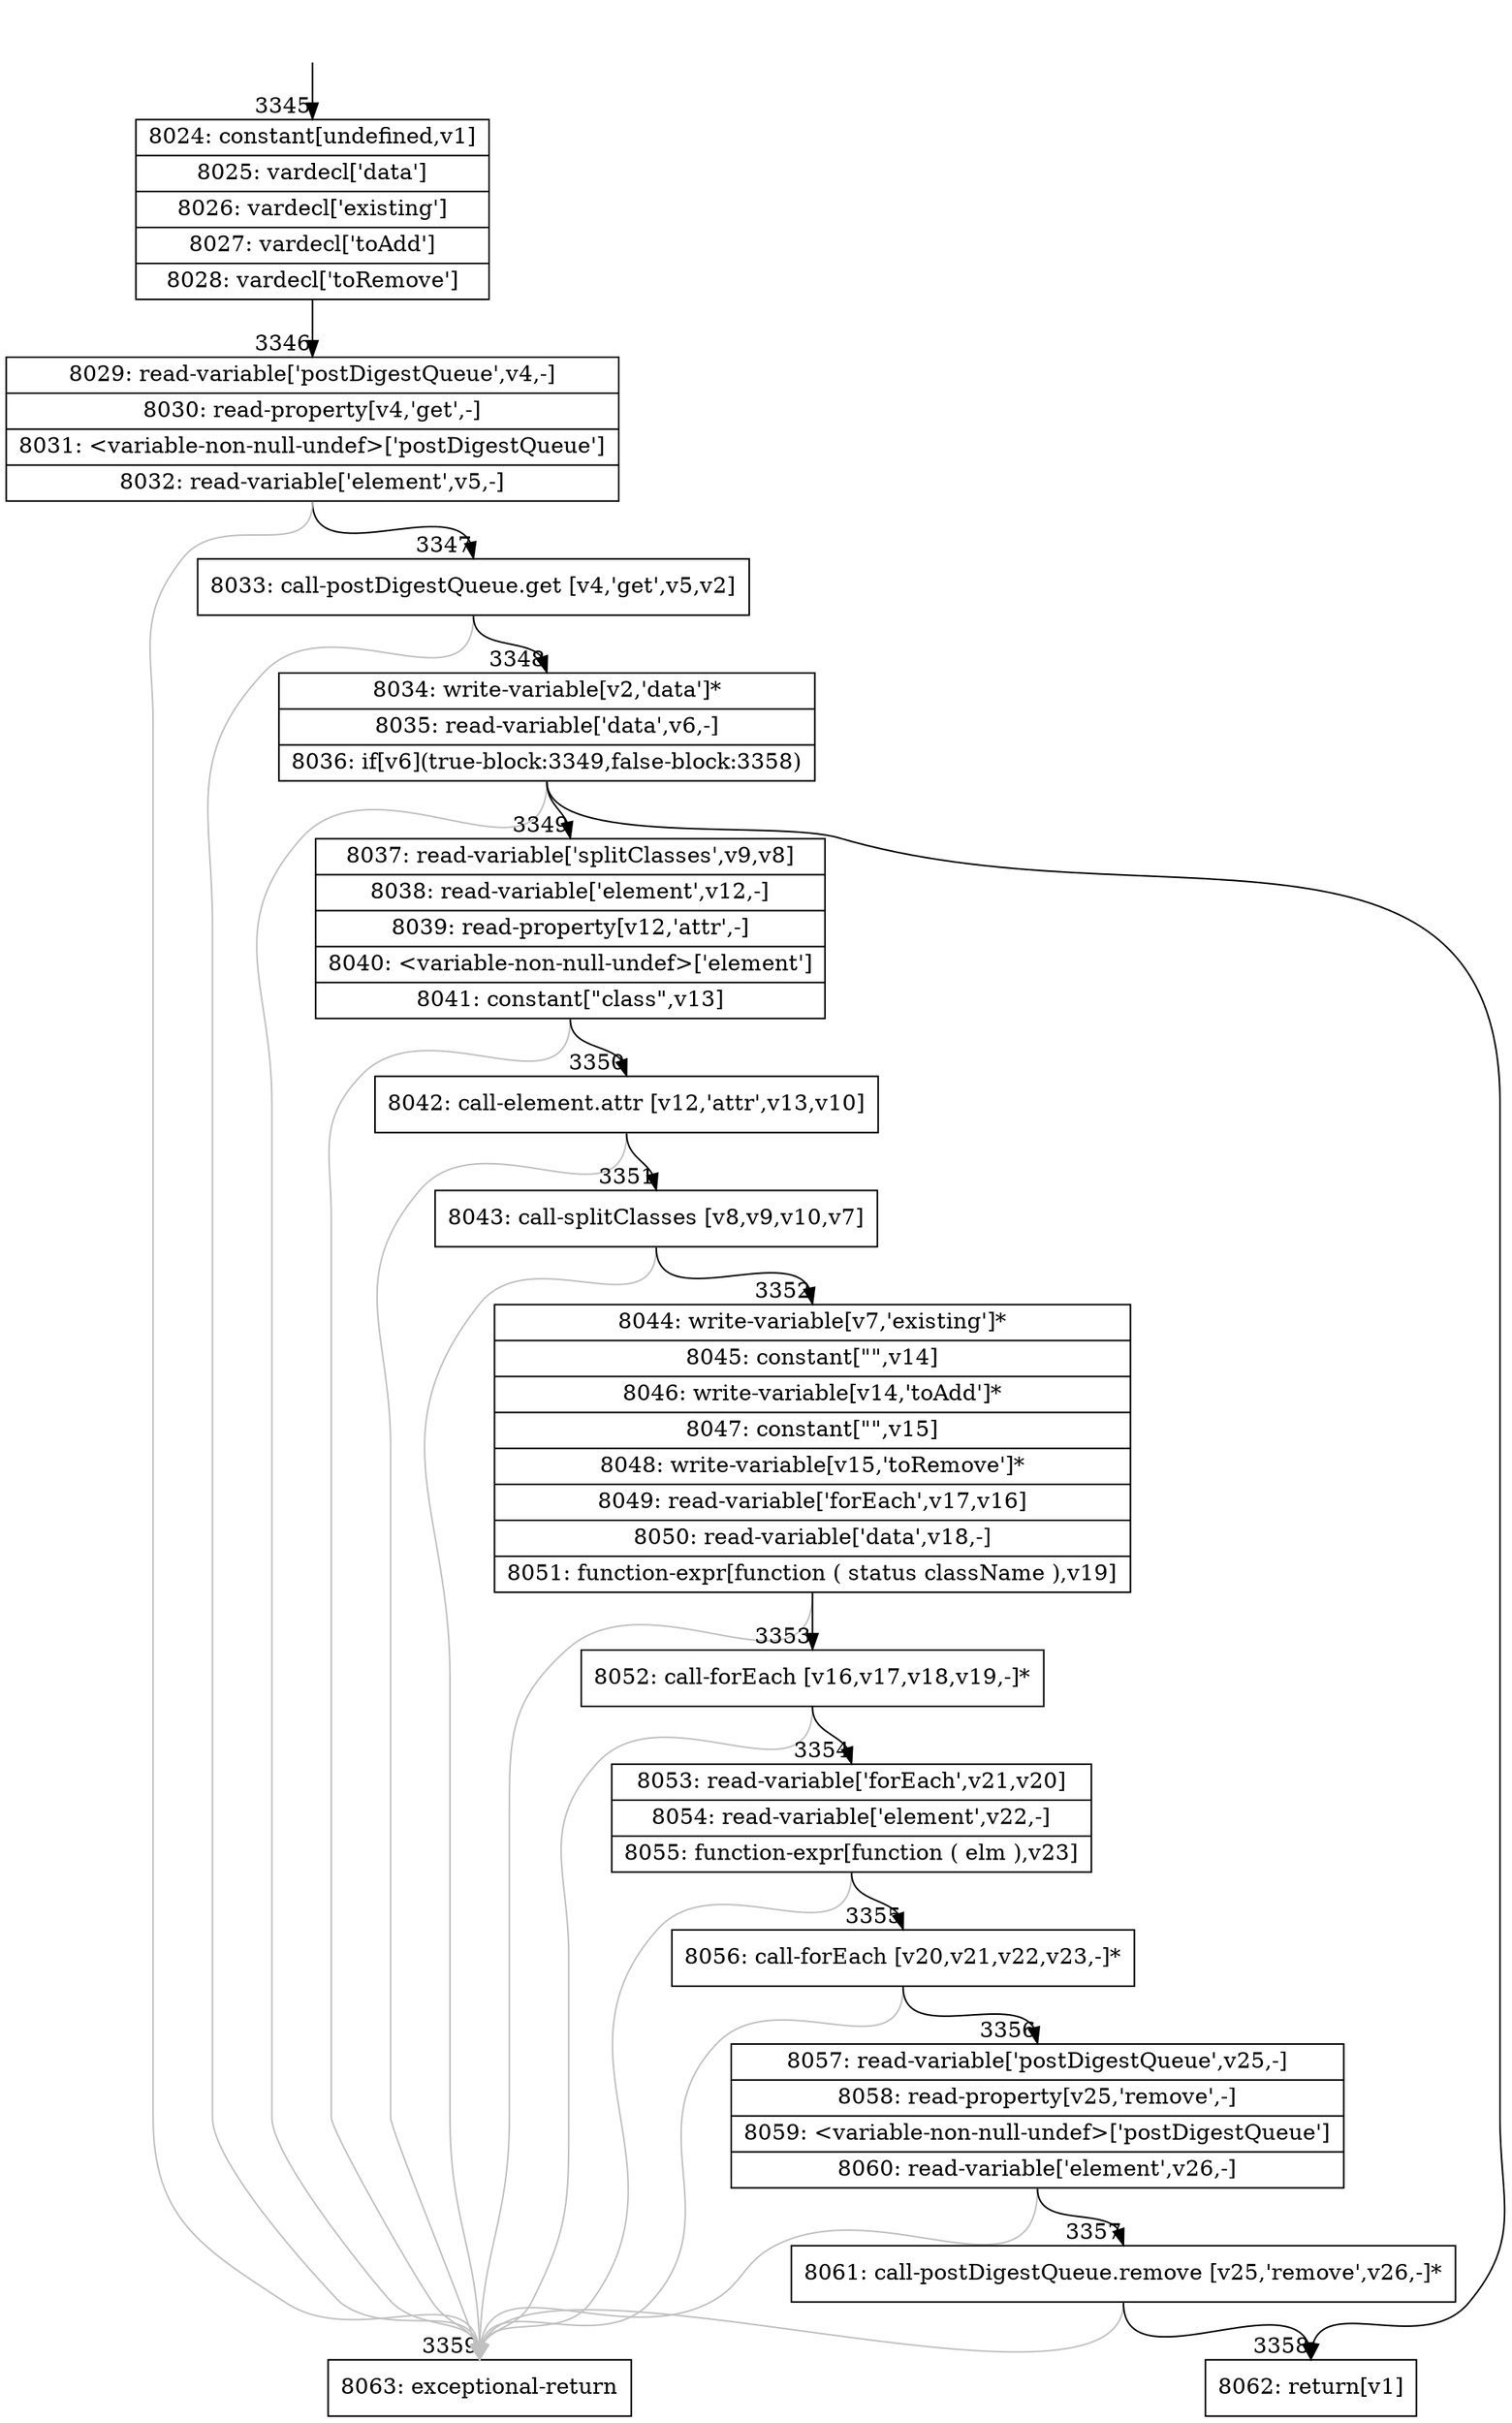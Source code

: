 digraph {
rankdir="TD"
BB_entry277[shape=none,label=""];
BB_entry277 -> BB3345 [tailport=s, headport=n, headlabel="    3345"]
BB3345 [shape=record label="{8024: constant[undefined,v1]|8025: vardecl['data']|8026: vardecl['existing']|8027: vardecl['toAdd']|8028: vardecl['toRemove']}" ] 
BB3345 -> BB3346 [tailport=s, headport=n, headlabel="      3346"]
BB3346 [shape=record label="{8029: read-variable['postDigestQueue',v4,-]|8030: read-property[v4,'get',-]|8031: \<variable-non-null-undef\>['postDigestQueue']|8032: read-variable['element',v5,-]}" ] 
BB3346 -> BB3347 [tailport=s, headport=n, headlabel="      3347"]
BB3346 -> BB3359 [tailport=s, headport=n, color=gray, headlabel="      3359"]
BB3347 [shape=record label="{8033: call-postDigestQueue.get [v4,'get',v5,v2]}" ] 
BB3347 -> BB3348 [tailport=s, headport=n, headlabel="      3348"]
BB3347 -> BB3359 [tailport=s, headport=n, color=gray]
BB3348 [shape=record label="{8034: write-variable[v2,'data']*|8035: read-variable['data',v6,-]|8036: if[v6](true-block:3349,false-block:3358)}" ] 
BB3348 -> BB3349 [tailport=s, headport=n, headlabel="      3349"]
BB3348 -> BB3358 [tailport=s, headport=n, headlabel="      3358"]
BB3348 -> BB3359 [tailport=s, headport=n, color=gray]
BB3349 [shape=record label="{8037: read-variable['splitClasses',v9,v8]|8038: read-variable['element',v12,-]|8039: read-property[v12,'attr',-]|8040: \<variable-non-null-undef\>['element']|8041: constant[\"class\",v13]}" ] 
BB3349 -> BB3350 [tailport=s, headport=n, headlabel="      3350"]
BB3349 -> BB3359 [tailport=s, headport=n, color=gray]
BB3350 [shape=record label="{8042: call-element.attr [v12,'attr',v13,v10]}" ] 
BB3350 -> BB3351 [tailport=s, headport=n, headlabel="      3351"]
BB3350 -> BB3359 [tailport=s, headport=n, color=gray]
BB3351 [shape=record label="{8043: call-splitClasses [v8,v9,v10,v7]}" ] 
BB3351 -> BB3352 [tailport=s, headport=n, headlabel="      3352"]
BB3351 -> BB3359 [tailport=s, headport=n, color=gray]
BB3352 [shape=record label="{8044: write-variable[v7,'existing']*|8045: constant[\"\",v14]|8046: write-variable[v14,'toAdd']*|8047: constant[\"\",v15]|8048: write-variable[v15,'toRemove']*|8049: read-variable['forEach',v17,v16]|8050: read-variable['data',v18,-]|8051: function-expr[function ( status className ),v19]}" ] 
BB3352 -> BB3353 [tailport=s, headport=n, headlabel="      3353"]
BB3352 -> BB3359 [tailport=s, headport=n, color=gray]
BB3353 [shape=record label="{8052: call-forEach [v16,v17,v18,v19,-]*}" ] 
BB3353 -> BB3354 [tailport=s, headport=n, headlabel="      3354"]
BB3353 -> BB3359 [tailport=s, headport=n, color=gray]
BB3354 [shape=record label="{8053: read-variable['forEach',v21,v20]|8054: read-variable['element',v22,-]|8055: function-expr[function ( elm ),v23]}" ] 
BB3354 -> BB3355 [tailport=s, headport=n, headlabel="      3355"]
BB3354 -> BB3359 [tailport=s, headport=n, color=gray]
BB3355 [shape=record label="{8056: call-forEach [v20,v21,v22,v23,-]*}" ] 
BB3355 -> BB3356 [tailport=s, headport=n, headlabel="      3356"]
BB3355 -> BB3359 [tailport=s, headport=n, color=gray]
BB3356 [shape=record label="{8057: read-variable['postDigestQueue',v25,-]|8058: read-property[v25,'remove',-]|8059: \<variable-non-null-undef\>['postDigestQueue']|8060: read-variable['element',v26,-]}" ] 
BB3356 -> BB3357 [tailport=s, headport=n, headlabel="      3357"]
BB3356 -> BB3359 [tailport=s, headport=n, color=gray]
BB3357 [shape=record label="{8061: call-postDigestQueue.remove [v25,'remove',v26,-]*}" ] 
BB3357 -> BB3358 [tailport=s, headport=n]
BB3357 -> BB3359 [tailport=s, headport=n, color=gray]
BB3358 [shape=record label="{8062: return[v1]}" ] 
BB3359 [shape=record label="{8063: exceptional-return}" ] 
//#$~ 4904
}
